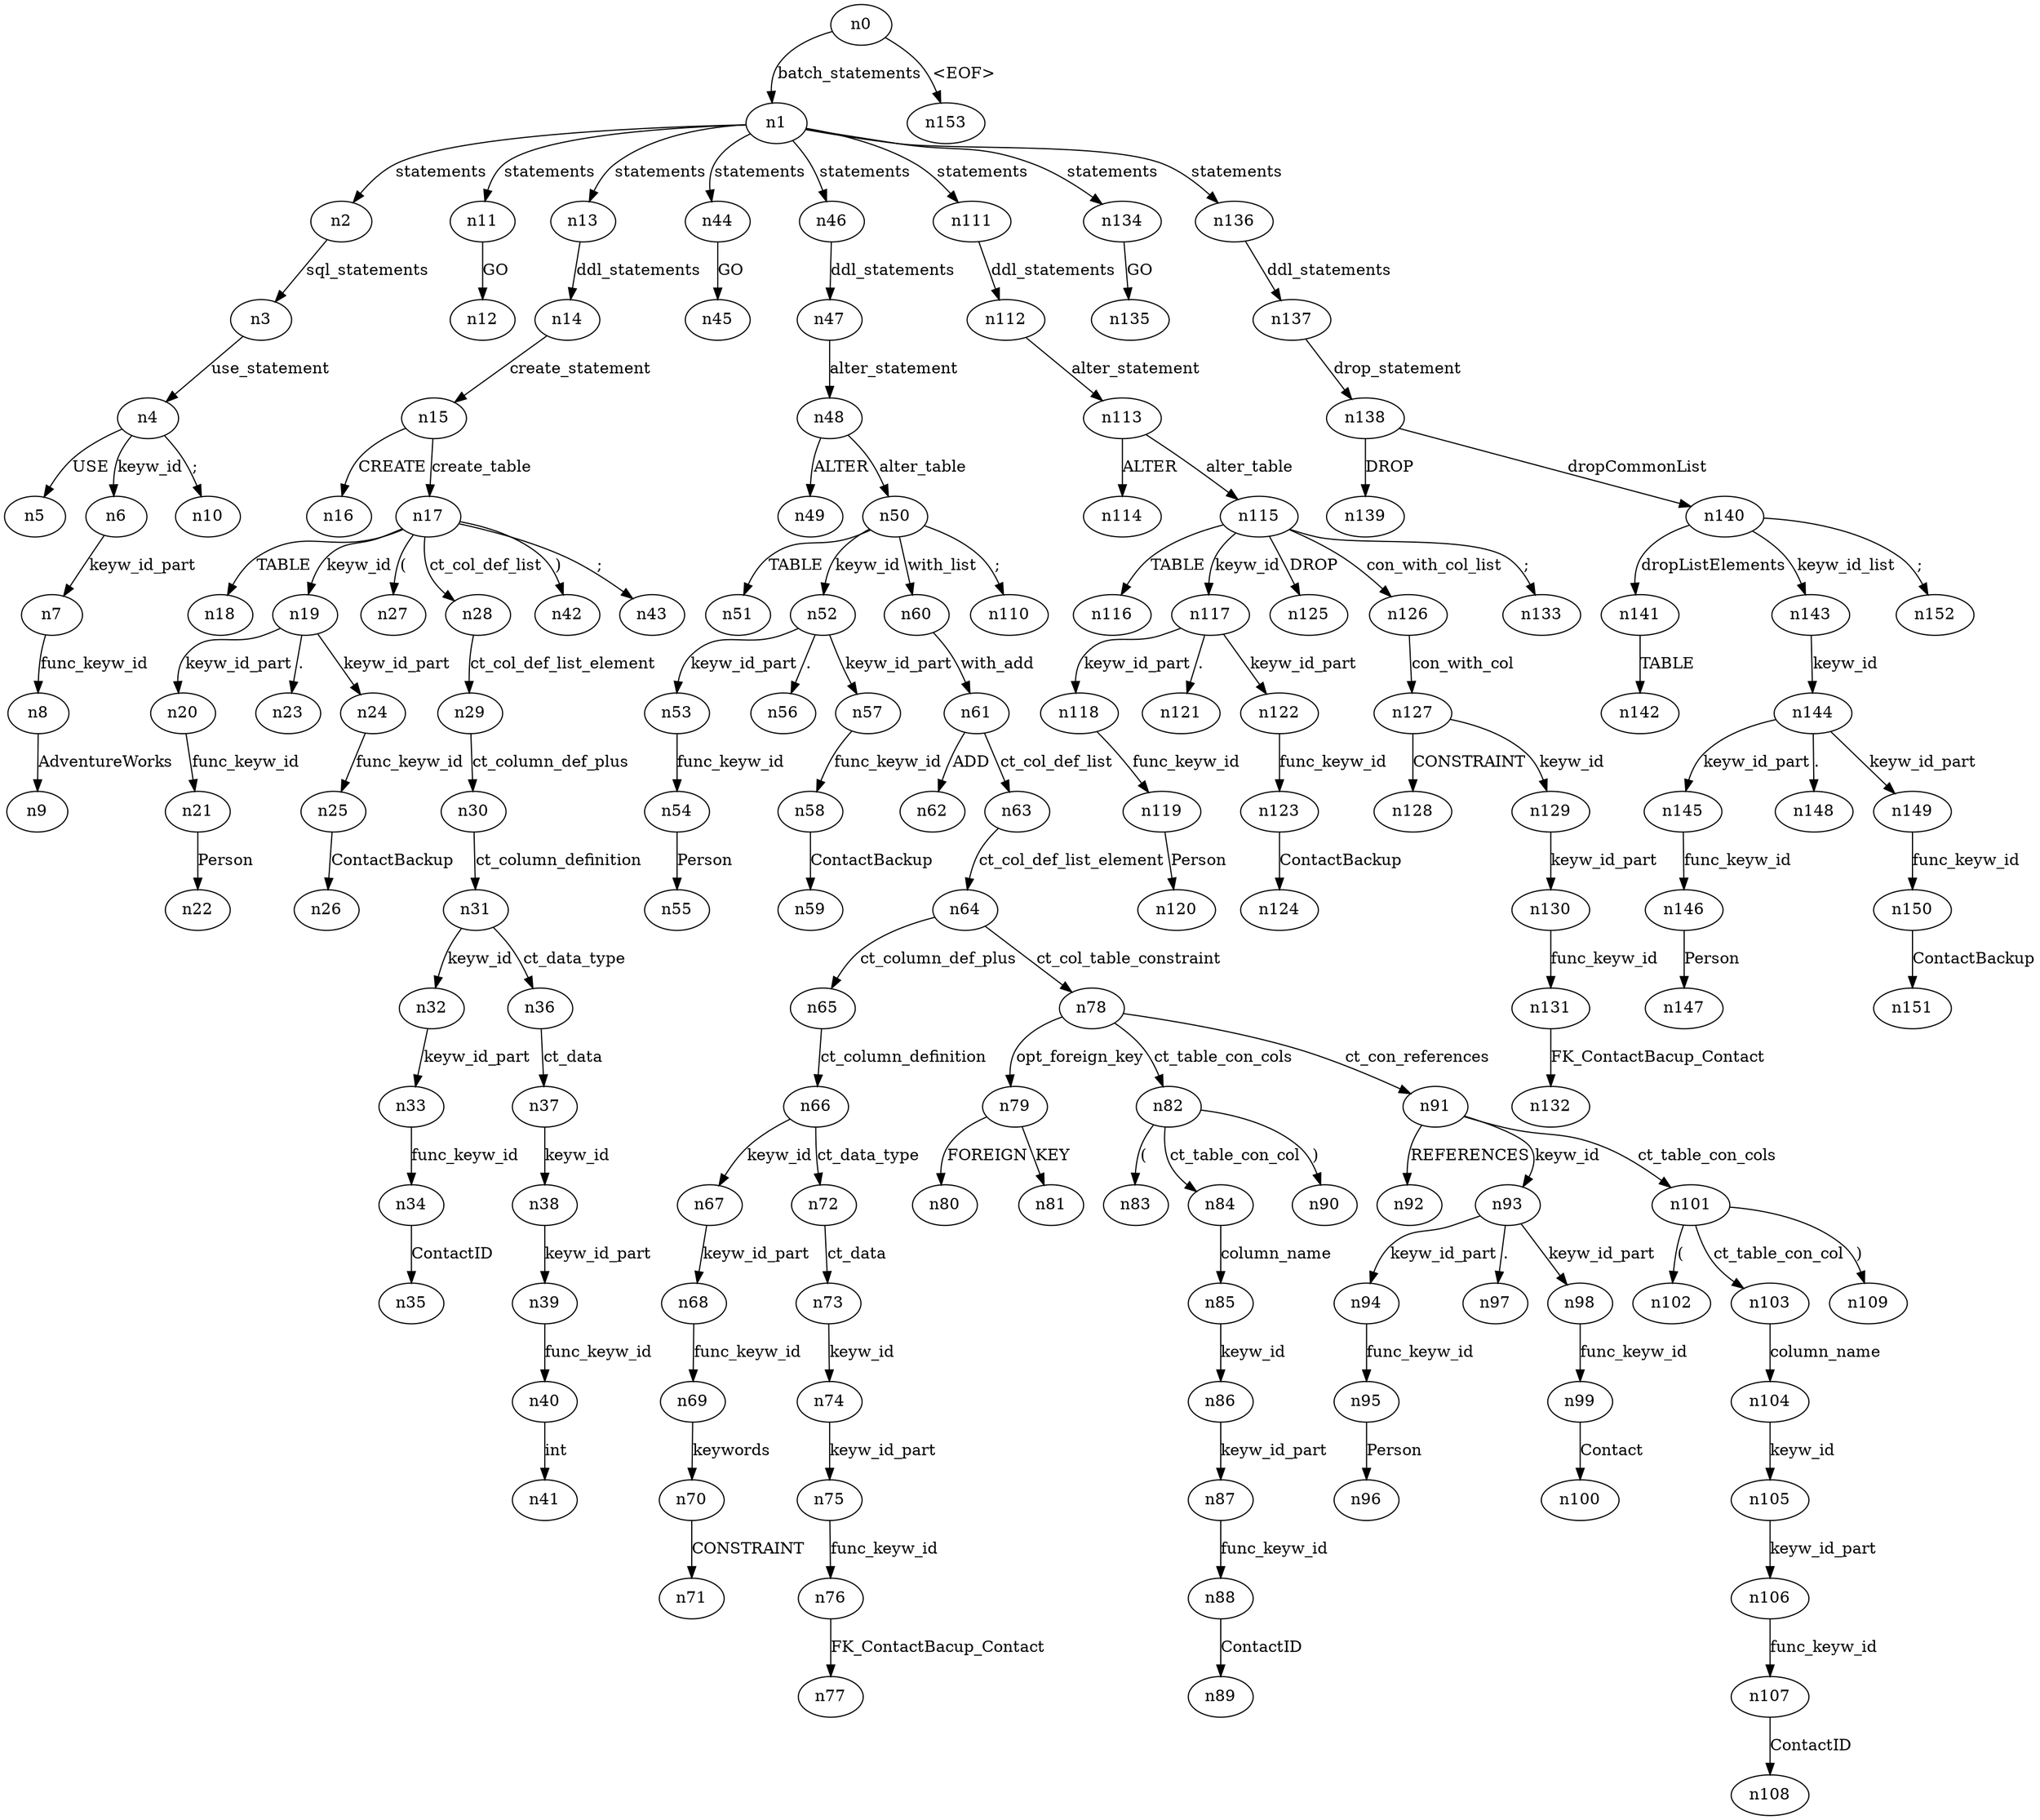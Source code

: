 digraph ParseTree {
  n0 -> n1 [label="batch_statements"];
  n1 -> n2 [label="statements"];
  n2 -> n3 [label="sql_statements"];
  n3 -> n4 [label="use_statement"];
  n4 -> n5 [label="USE"];
  n4 -> n6 [label="keyw_id"];
  n6 -> n7 [label="keyw_id_part"];
  n7 -> n8 [label="func_keyw_id"];
  n8 -> n9 [label="AdventureWorks"];
  n4 -> n10 [label=";"];
  n1 -> n11 [label="statements"];
  n11 -> n12 [label="GO"];
  n1 -> n13 [label="statements"];
  n13 -> n14 [label="ddl_statements"];
  n14 -> n15 [label="create_statement"];
  n15 -> n16 [label="CREATE"];
  n15 -> n17 [label="create_table"];
  n17 -> n18 [label="TABLE"];
  n17 -> n19 [label="keyw_id"];
  n19 -> n20 [label="keyw_id_part"];
  n20 -> n21 [label="func_keyw_id"];
  n21 -> n22 [label="Person"];
  n19 -> n23 [label="."];
  n19 -> n24 [label="keyw_id_part"];
  n24 -> n25 [label="func_keyw_id"];
  n25 -> n26 [label="ContactBackup"];
  n17 -> n27 [label="("];
  n17 -> n28 [label="ct_col_def_list"];
  n28 -> n29 [label="ct_col_def_list_element"];
  n29 -> n30 [label="ct_column_def_plus"];
  n30 -> n31 [label="ct_column_definition"];
  n31 -> n32 [label="keyw_id"];
  n32 -> n33 [label="keyw_id_part"];
  n33 -> n34 [label="func_keyw_id"];
  n34 -> n35 [label="ContactID"];
  n31 -> n36 [label="ct_data_type"];
  n36 -> n37 [label="ct_data"];
  n37 -> n38 [label="keyw_id"];
  n38 -> n39 [label="keyw_id_part"];
  n39 -> n40 [label="func_keyw_id"];
  n40 -> n41 [label="int"];
  n17 -> n42 [label=")"];
  n17 -> n43 [label=";"];
  n1 -> n44 [label="statements"];
  n44 -> n45 [label="GO"];
  n1 -> n46 [label="statements"];
  n46 -> n47 [label="ddl_statements"];
  n47 -> n48 [label="alter_statement"];
  n48 -> n49 [label="ALTER"];
  n48 -> n50 [label="alter_table"];
  n50 -> n51 [label="TABLE"];
  n50 -> n52 [label="keyw_id"];
  n52 -> n53 [label="keyw_id_part"];
  n53 -> n54 [label="func_keyw_id"];
  n54 -> n55 [label="Person"];
  n52 -> n56 [label="."];
  n52 -> n57 [label="keyw_id_part"];
  n57 -> n58 [label="func_keyw_id"];
  n58 -> n59 [label="ContactBackup"];
  n50 -> n60 [label="with_list"];
  n60 -> n61 [label="with_add"];
  n61 -> n62 [label="ADD"];
  n61 -> n63 [label="ct_col_def_list"];
  n63 -> n64 [label="ct_col_def_list_element"];
  n64 -> n65 [label="ct_column_def_plus"];
  n65 -> n66 [label="ct_column_definition"];
  n66 -> n67 [label="keyw_id"];
  n67 -> n68 [label="keyw_id_part"];
  n68 -> n69 [label="func_keyw_id"];
  n69 -> n70 [label="keywords"];
  n70 -> n71 [label="CONSTRAINT"];
  n66 -> n72 [label="ct_data_type"];
  n72 -> n73 [label="ct_data"];
  n73 -> n74 [label="keyw_id"];
  n74 -> n75 [label="keyw_id_part"];
  n75 -> n76 [label="func_keyw_id"];
  n76 -> n77 [label="FK_ContactBacup_Contact"];
  n64 -> n78 [label="ct_col_table_constraint"];
  n78 -> n79 [label="opt_foreign_key"];
  n79 -> n80 [label="FOREIGN"];
  n79 -> n81 [label="KEY"];
  n78 -> n82 [label="ct_table_con_cols"];
  n82 -> n83 [label="("];
  n82 -> n84 [label="ct_table_con_col"];
  n84 -> n85 [label="column_name"];
  n85 -> n86 [label="keyw_id"];
  n86 -> n87 [label="keyw_id_part"];
  n87 -> n88 [label="func_keyw_id"];
  n88 -> n89 [label="ContactID"];
  n82 -> n90 [label=")"];
  n78 -> n91 [label="ct_con_references"];
  n91 -> n92 [label="REFERENCES"];
  n91 -> n93 [label="keyw_id"];
  n93 -> n94 [label="keyw_id_part"];
  n94 -> n95 [label="func_keyw_id"];
  n95 -> n96 [label="Person"];
  n93 -> n97 [label="."];
  n93 -> n98 [label="keyw_id_part"];
  n98 -> n99 [label="func_keyw_id"];
  n99 -> n100 [label="Contact"];
  n91 -> n101 [label="ct_table_con_cols"];
  n101 -> n102 [label="("];
  n101 -> n103 [label="ct_table_con_col"];
  n103 -> n104 [label="column_name"];
  n104 -> n105 [label="keyw_id"];
  n105 -> n106 [label="keyw_id_part"];
  n106 -> n107 [label="func_keyw_id"];
  n107 -> n108 [label="ContactID"];
  n101 -> n109 [label=")"];
  n50 -> n110 [label=";"];
  n1 -> n111 [label="statements"];
  n111 -> n112 [label="ddl_statements"];
  n112 -> n113 [label="alter_statement"];
  n113 -> n114 [label="ALTER"];
  n113 -> n115 [label="alter_table"];
  n115 -> n116 [label="TABLE"];
  n115 -> n117 [label="keyw_id"];
  n117 -> n118 [label="keyw_id_part"];
  n118 -> n119 [label="func_keyw_id"];
  n119 -> n120 [label="Person"];
  n117 -> n121 [label="."];
  n117 -> n122 [label="keyw_id_part"];
  n122 -> n123 [label="func_keyw_id"];
  n123 -> n124 [label="ContactBackup"];
  n115 -> n125 [label="DROP"];
  n115 -> n126 [label="con_with_col_list"];
  n126 -> n127 [label="con_with_col"];
  n127 -> n128 [label="CONSTRAINT"];
  n127 -> n129 [label="keyw_id"];
  n129 -> n130 [label="keyw_id_part"];
  n130 -> n131 [label="func_keyw_id"];
  n131 -> n132 [label="FK_ContactBacup_Contact"];
  n115 -> n133 [label=";"];
  n1 -> n134 [label="statements"];
  n134 -> n135 [label="GO"];
  n1 -> n136 [label="statements"];
  n136 -> n137 [label="ddl_statements"];
  n137 -> n138 [label="drop_statement"];
  n138 -> n139 [label="DROP"];
  n138 -> n140 [label="dropCommonList"];
  n140 -> n141 [label="dropListElements"];
  n141 -> n142 [label="TABLE"];
  n140 -> n143 [label="keyw_id_list"];
  n143 -> n144 [label="keyw_id"];
  n144 -> n145 [label="keyw_id_part"];
  n145 -> n146 [label="func_keyw_id"];
  n146 -> n147 [label="Person"];
  n144 -> n148 [label="."];
  n144 -> n149 [label="keyw_id_part"];
  n149 -> n150 [label="func_keyw_id"];
  n150 -> n151 [label="ContactBackup"];
  n140 -> n152 [label=";"];
  n0 -> n153 [label="<EOF>"];
}